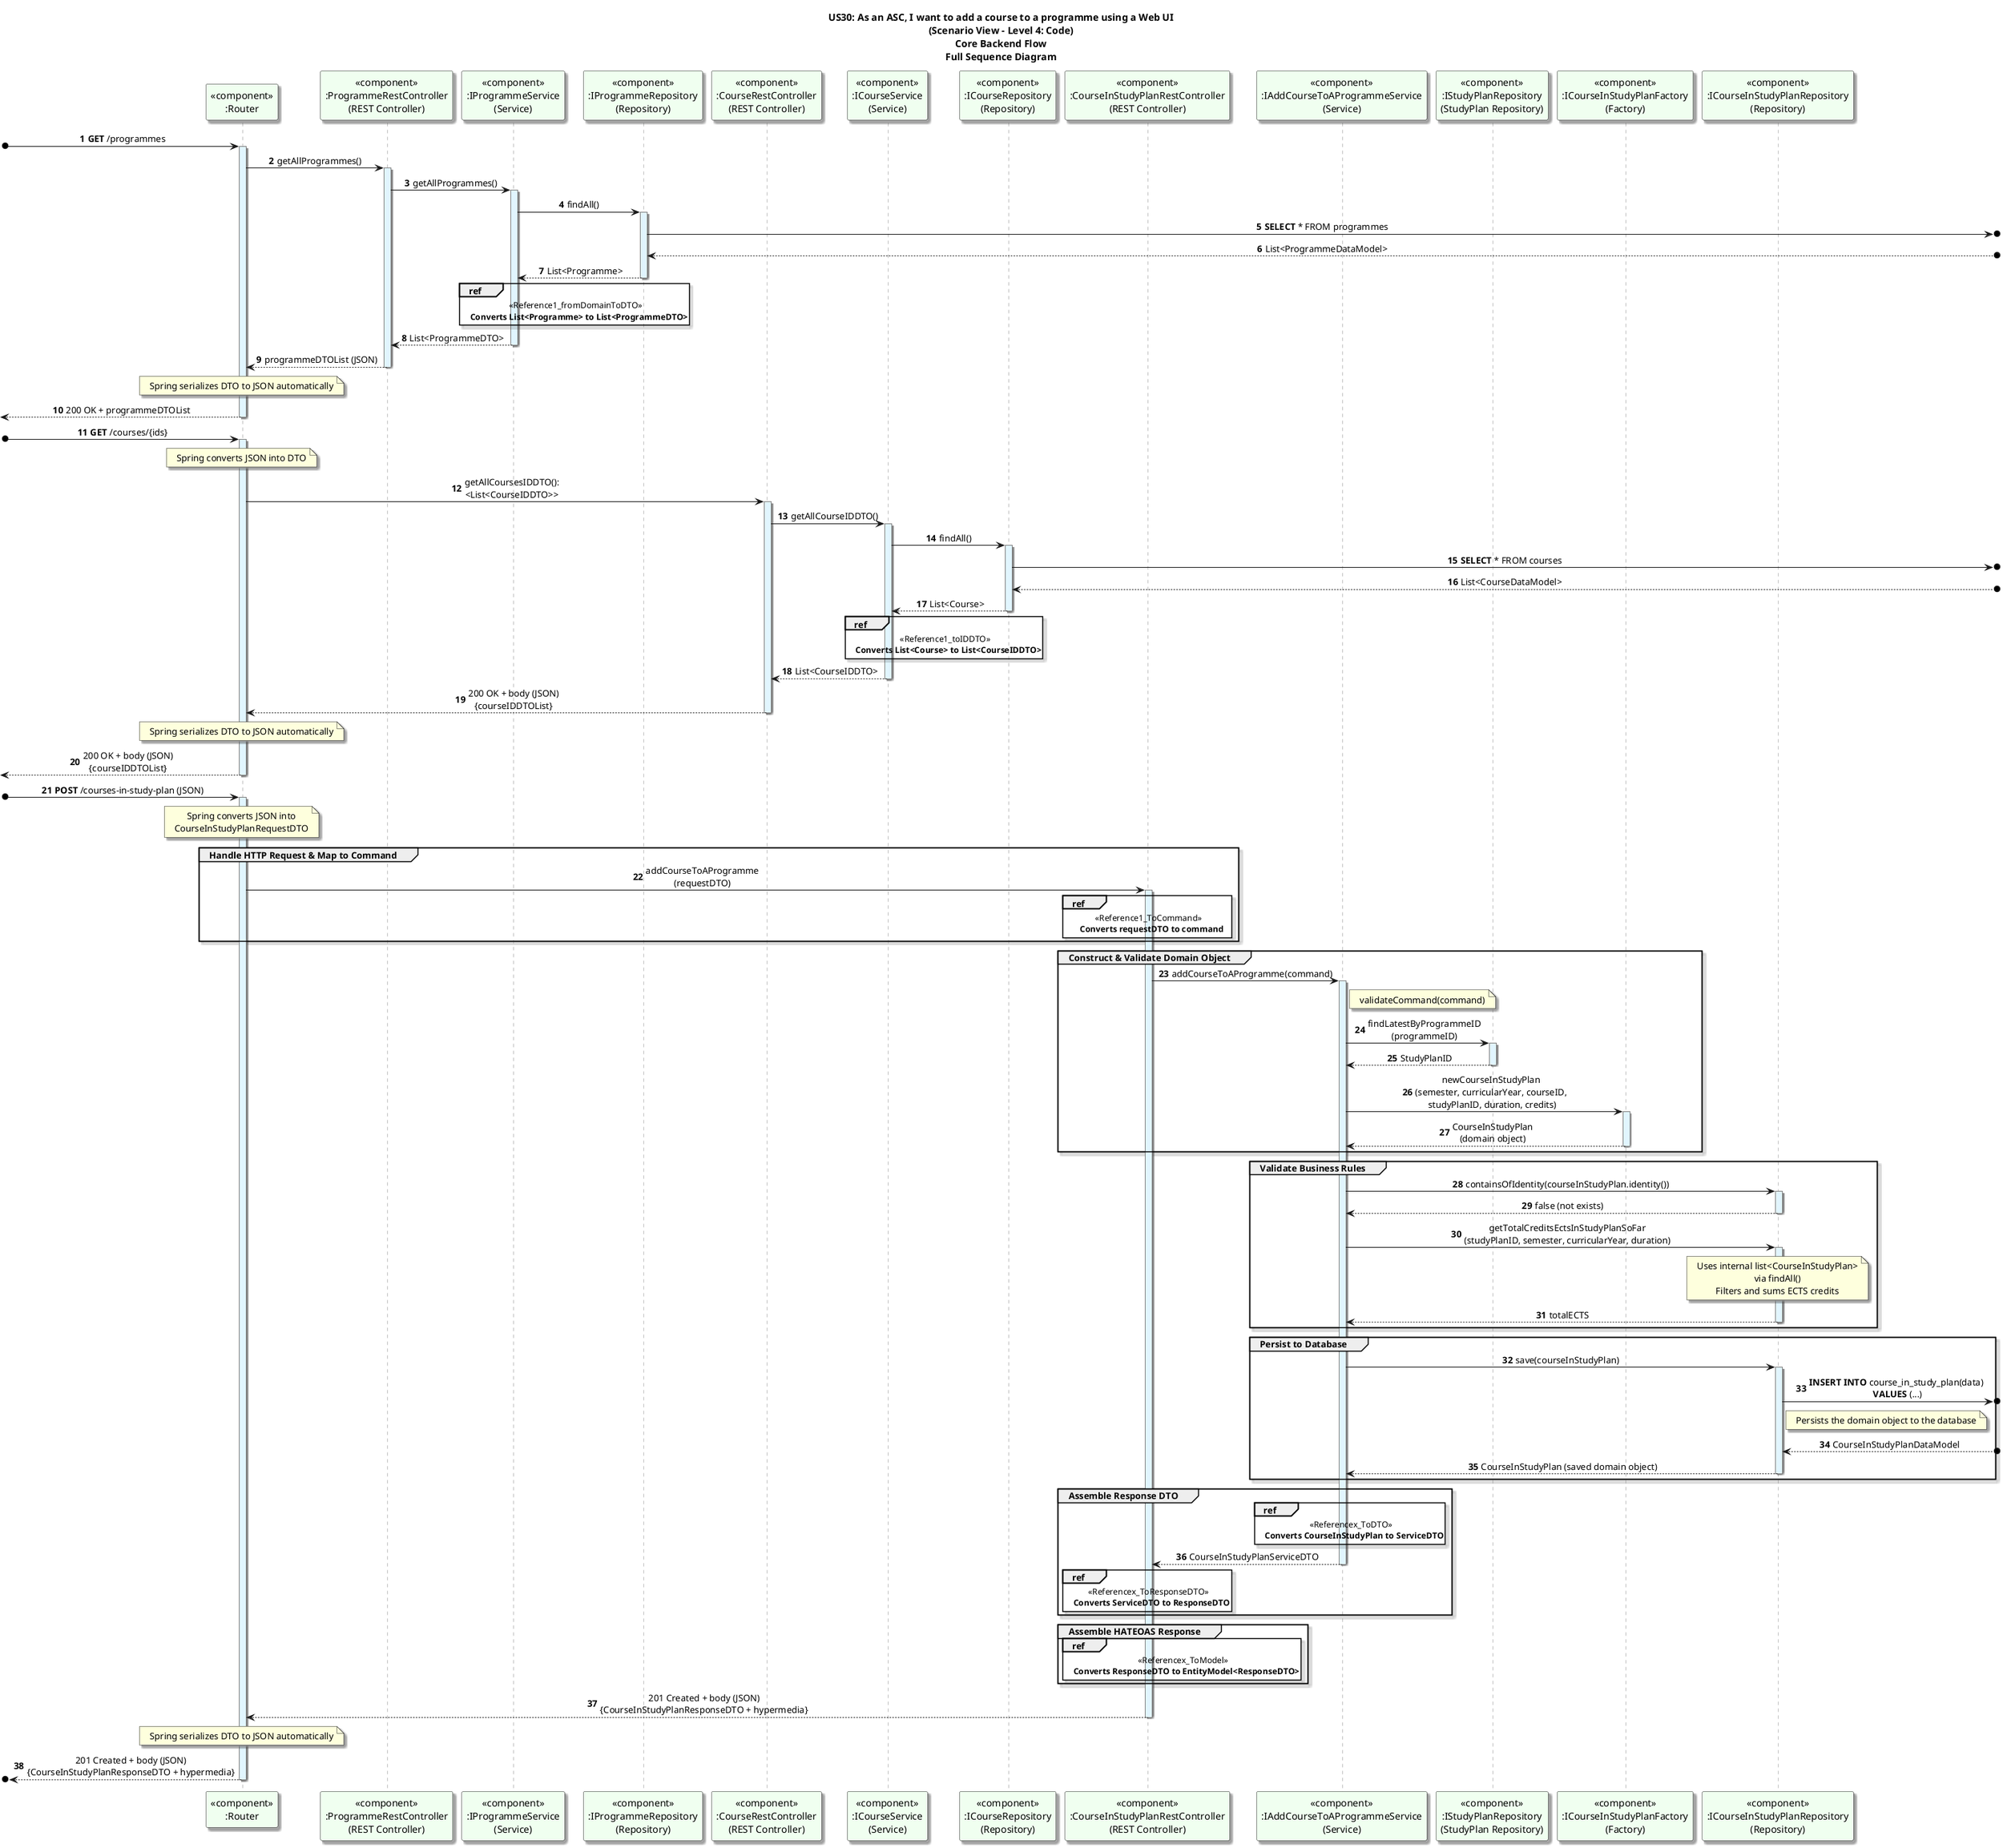@startuml
title: US30: As an ASC, I want to add a course to a programme using a Web UI\n(Scenario View - Level 4: Code)\nCore Backend Flow\nFull Sequence Diagram
autonumber

skinparam {
  ActivityPadding 2
  ActivityMargin 2
  BoxPadding 2
}
skinparam sequence {
    LifeLineBorderColor Grey
    LifeLineBackgroundColor #E1F5FE
}
skinparam defaultTextAlignment center
skinparam shadowing true

participant "<<component>>\n:Router" as Router #honeydew
participant "<<component>>\n:ProgrammeRestController\n(REST Controller)" as PController #honeydew
participant "<<component>>\n:IProgrammeService\n(Service)" as PService #honeydew
participant "<<component>>\n:IProgrammeRepository\n(Repository)" as PRepository #honeydew
participant "<<component>>\n:CourseRestController\n(REST Controller)" as CController #honeydew
participant "<<component>>\n:ICourseService\n(Service)" as CService #honeydew
participant "<<component>>\n:ICourseRepository\n(Repository)" as CRepository #honeydew
participant "<<component>>\n:CourseInStudyPlanRestController\n(REST Controller)" as Controller #honeydew
participant "<<component>>\n:IAddCourseToAProgrammeService\n(Service)" as Service #honeydew
participant "<<component>>\n:IStudyPlanRepository\n(StudyPlan Repository)" as StudyPlanRepository #honeydew
participant "<<component>>\n:ICourseInStudyPlanFactory\n(Factory)" as Factory #honeydew
participant "<<component>>\n:ICourseInStudyPlanRepository\n(Repository)" as Repository #honeydew

[o-> Router: **GET** /programmes
activate Router
Router -> PController: getAllProgrammes()
activate PController

PController -> PService: getAllProgrammes()
activate PService

PService -> PRepository: findAll()
activate PRepository

PRepository ->o]: **SELECT** * FROM programmes

PRepository <--o]: List<ProgrammeDataModel>

PRepository --> PService: List<Programme>
deactivate PRepository

ref over PService
<<Reference1_fromDomainToDTO>>
   <b>Converts List<Programme> to List<ProgrammeDTO></b>
end ref

PService --> PController: List<ProgrammeDTO>
deactivate PService

PController --> Router: programmeDTOList (JSON)
deactivate PController

note over Router
Spring serializes DTO to JSON automatically
end note

<-- Router: 200 OK + programmeDTOList
deactivate Router

''


[o-> Router: **GET** /courses/{ids}
activate Router
note over Router
Spring converts JSON into DTO
end note
Router -> CController: getAllCoursesIDDTO():\n<List<CourseIDDTO>>
activate CController

CController -> CService: getAllCourseIDDTO()
activate CService

CService -> CRepository: findAll()
activate CRepository

CRepository ->o]: **SELECT** * FROM courses

CRepository <--o]: List<CourseDataModel>

CRepository --> CService: List<Course>
deactivate CRepository

ref over CService
<<Reference1_toIDDTO>>
   <b>Converts List<Course> to List<CourseIDDTO></b>
end ref

CService --> CController: List<CourseIDDTO>
deactivate CService


CController --> Router: 200 OK + body (JSON)\n{courseIDDTOList}
deactivate CController

note over Router
Spring serializes DTO to JSON automatically
end note

<-- Router: 200 OK + body (JSON)\n{courseIDDTOList}
deactivate Router

'''


[o-> Router: **POST** /courses-in-study-plan (JSON)
activate Router
note over Router
Spring converts JSON into
CourseInStudyPlanRequestDTO
end note
group Handle HTTP Request & Map to Command
Router -> Controller: addCourseToAProgramme\n(requestDTO)
activate Controller
ref over Controller
<<Reference1_ToCommand>>
   <b>Converts requestDTO to command</b>
end ref

end group

group Construct & Validate Domain Object
Controller -> Service: addCourseToAProgramme(command)
activate Service
note right of Service: validateCommand(command)
Service -> StudyPlanRepository: findLatestByProgrammeID\n(programmeID)
activate StudyPlanRepository
StudyPlanRepository --> Service: StudyPlanID
deactivate StudyPlanRepository

Service -> Factory: newCourseInStudyPlan\n(semester, curricularYear, courseID,\n studyPlanID, duration, credits)
activate Factory

Factory --> Service: CourseInStudyPlan\n(domain object)
deactivate Factory
end

group Validate Business Rules
Service -> Repository: containsOfIdentity(courseInStudyPlan.identity())
activate Repository
Repository --> Service: false (not exists)
deactivate Repository

Service -> Repository: getTotalCreditsEctsInStudyPlanSoFar\n(studyPlanID, semester, curricularYear, duration)
activate Repository
note over Repository
Uses internal list<CourseInStudyPlan>
via findAll()
Filters and sums ECTS credits
end note
Repository --> Service: totalECTS
deactivate Repository
end group

group Persist to Database
Service -> Repository: save(courseInStudyPlan)
activate Repository

Repository ->o]: **INSERT INTO** course_in_study_plan(data)\n **VALUES** (...)
note right of Repository
Persists the domain object to the database
end note
Repository <--o]: CourseInStudyPlanDataModel

Repository --> Service: CourseInStudyPlan (saved domain object)
deactivate Repository
end group

group Assemble Response DTO
ref over Service
<<Referencex_ToDTO>>
   <b>Converts CourseInStudyPlan to ServiceDTO</b>
end ref
Service --> Controller: CourseInStudyPlanServiceDTO
deactivate Service

ref over Controller
<<Referencex_ToResponseDTO>>
   <b>Converts ServiceDTO to ResponseDTO</b>
end ref
    end group

    group Assemble HATEOAS Response
    ref over Controller
    <<Referencex_ToModel>>
       <b>Converts ResponseDTO to EntityModel<ResponseDTO></b>
    end ref
    end group
    Controller --> Router: 201 Created + body (JSON)\n{CourseInStudyPlanResponseDTO + hypermedia}

note over Router: Spring serializes DTO to JSON automatically


deactivate Controller

[o<-- Router: 201 Created + body (JSON)\n{CourseInStudyPlanResponseDTO + hypermedia}
deactivate Router
@enduml